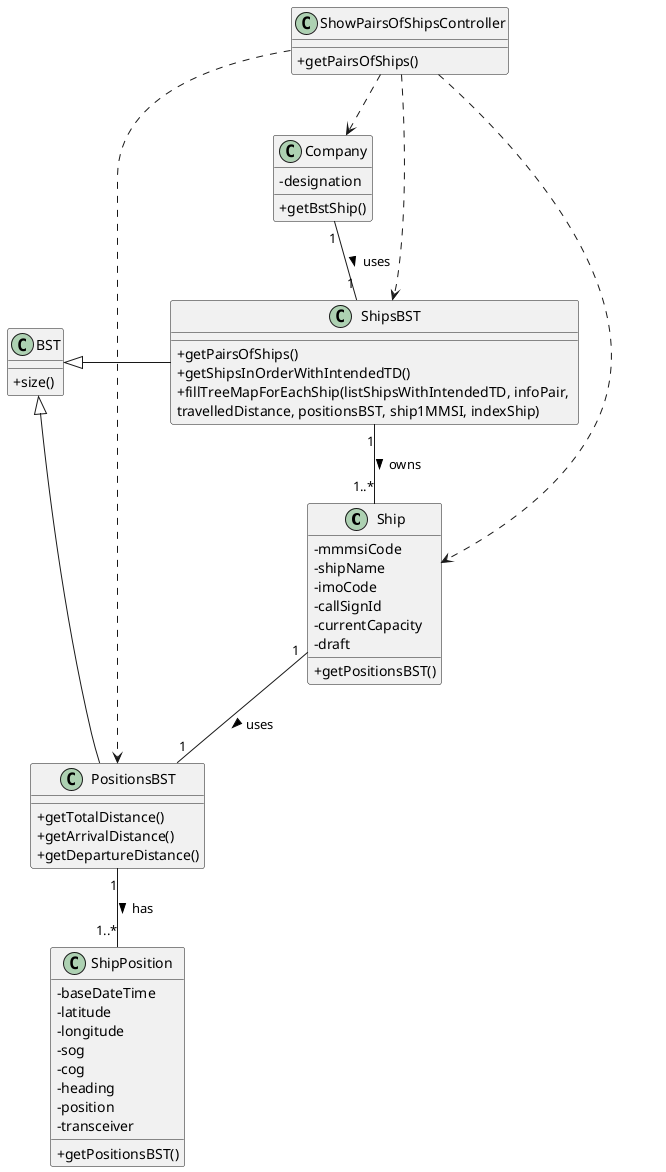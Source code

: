 @startuml

@startuml

skinparam classAttributeIconSize 0


class Ship {
    -mmmsiCode
    -shipName
    -imoCode
    -callSignId
    -currentCapacity /'added by us'/
    -draft
    +getPositionsBST()
}

class ShipPosition {
    -baseDateTime
    -latitude
    -longitude
    -sog
    -cog
    -heading
    -position
    -transceiver
    +getPositionsBST()
}

class ShipsBST {
    +getPairsOfShips()
    +getShipsInOrderWithIntendedTD()
    +fillTreeMapForEachShip(listShipsWithIntendedTD, infoPair, \ntravelledDistance, positionsBST, ship1MMSI, indexShip)
}

class PositionsBST {
    +getTotalDistance()
    +getArrivalDistance()
    +getDepartureDistance()
}

/'class ShowPairsOfShipsUI {}'/

class ShowPairsOfShipsController {
    +getPairsOfShips()
}

class Company {
    -designation
    +getBstShip()
}

class BST {
+size()
}

/'Ship "1" -- "1..*" ShipPosition : has >'/
/'Company "1" -- "1..*" Ship : owns >'/

Company "1" -- "1" ShipsBST : uses >
ShipsBST "1" -- "1..*" Ship : owns >
Ship "1" -- "1" PositionsBST : uses >
PositionsBST "1" -- "1..*" ShipPosition : has >
/'ShowPairsOfShipsUI ..> ShowPairsOfShipsController'/
ShowPairsOfShipsController ..> Company
ShowPairsOfShipsController ..> ShipsBST
ShowPairsOfShipsController ..> Ship
ShowPairsOfShipsController ..> PositionsBST

BST <|- PositionsBST
BST <|- ShipsBST

@enduml